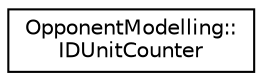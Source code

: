 digraph "Graphical Class Hierarchy"
{
  edge [fontname="Helvetica",fontsize="10",labelfontname="Helvetica",labelfontsize="10"];
  node [fontname="Helvetica",fontsize="10",shape=record];
  rankdir="LR";
  Node0 [label="OpponentModelling::\lIDUnitCounter",height=0.2,width=0.4,color="black", fillcolor="white", style="filled",URL="$classOpponentModelling_1_1IDUnitCounter.html",tooltip="Class that gives ids to inherenced units We differentiate inherenced units on two types..."];
}
